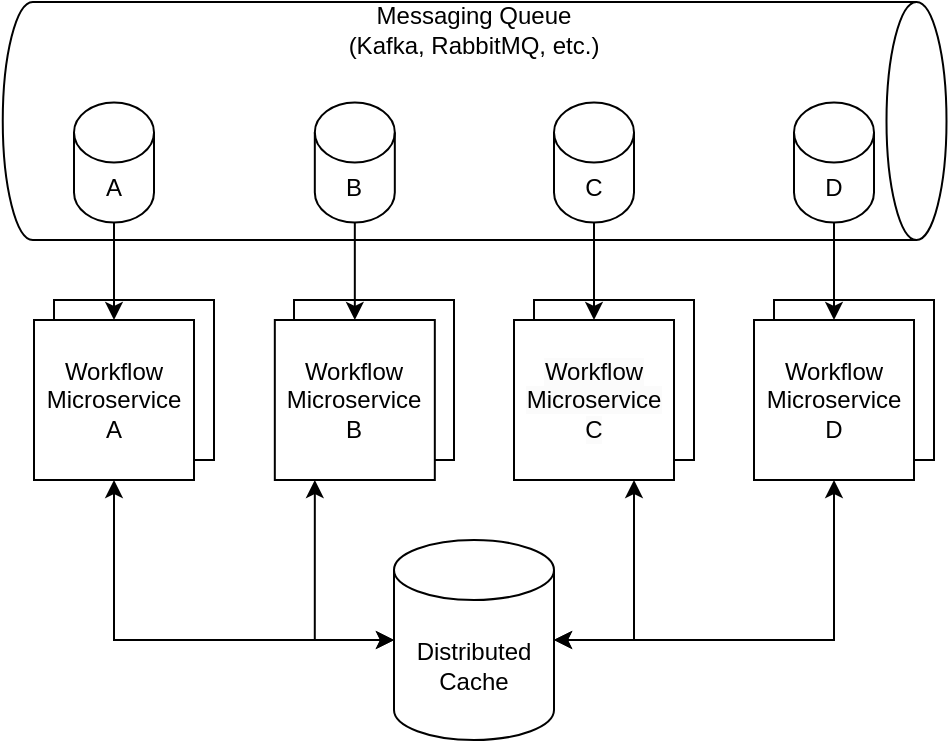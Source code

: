 <mxfile version="21.2.3" type="github">
  <diagram name="Page-1" id="9MRCTACSp8bOsAl_g5AR">
    <mxGraphModel dx="656" dy="384" grid="1" gridSize="10" guides="1" tooltips="1" connect="1" arrows="1" fold="1" page="1" pageScale="1" pageWidth="850" pageHeight="1100" math="0" shadow="0">
      <root>
        <mxCell id="0" />
        <mxCell id="1" parent="0" />
        <mxCell id="iTaHR4kJTf3-Ky_j3Vjb-28" value="" style="whiteSpace=wrap;html=1;aspect=fixed;" vertex="1" parent="1">
          <mxGeometry x="490" y="230" width="80" height="80" as="geometry" />
        </mxCell>
        <mxCell id="iTaHR4kJTf3-Ky_j3Vjb-27" value="" style="whiteSpace=wrap;html=1;aspect=fixed;" vertex="1" parent="1">
          <mxGeometry x="370" y="230" width="80" height="80" as="geometry" />
        </mxCell>
        <mxCell id="iTaHR4kJTf3-Ky_j3Vjb-26" value="" style="whiteSpace=wrap;html=1;aspect=fixed;" vertex="1" parent="1">
          <mxGeometry x="250" y="230" width="80" height="80" as="geometry" />
        </mxCell>
        <mxCell id="iTaHR4kJTf3-Ky_j3Vjb-25" value="" style="whiteSpace=wrap;html=1;aspect=fixed;" vertex="1" parent="1">
          <mxGeometry x="130" y="230" width="80" height="80" as="geometry" />
        </mxCell>
        <mxCell id="iTaHR4kJTf3-Ky_j3Vjb-4" value="Workflow&lt;br&gt;Microservice A" style="whiteSpace=wrap;html=1;aspect=fixed;" vertex="1" parent="1">
          <mxGeometry x="120" y="240" width="80" height="80" as="geometry" />
        </mxCell>
        <mxCell id="iTaHR4kJTf3-Ky_j3Vjb-6" value="Workflow&lt;br&gt;Microservice B" style="whiteSpace=wrap;html=1;aspect=fixed;" vertex="1" parent="1">
          <mxGeometry x="240.41" y="240" width="80" height="80" as="geometry" />
        </mxCell>
        <mxCell id="iTaHR4kJTf3-Ky_j3Vjb-7" value="&lt;span style=&quot;color: rgb(0, 0, 0); font-family: Helvetica; font-size: 12px; font-style: normal; font-variant-ligatures: normal; font-variant-caps: normal; font-weight: 400; letter-spacing: normal; orphans: 2; text-align: center; text-indent: 0px; text-transform: none; widows: 2; word-spacing: 0px; -webkit-text-stroke-width: 0px; background-color: rgb(251, 251, 251); text-decoration-thickness: initial; text-decoration-style: initial; text-decoration-color: initial; float: none; display: inline !important;&quot;&gt;Workflow&lt;br&gt;Microservice C&lt;/span&gt;" style="whiteSpace=wrap;html=1;aspect=fixed;" vertex="1" parent="1">
          <mxGeometry x="360" y="240" width="80" height="80" as="geometry" />
        </mxCell>
        <mxCell id="iTaHR4kJTf3-Ky_j3Vjb-8" value="Workflow&lt;br&gt;Microservice D" style="whiteSpace=wrap;html=1;aspect=fixed;" vertex="1" parent="1">
          <mxGeometry x="480" y="240" width="80" height="80" as="geometry" />
        </mxCell>
        <mxCell id="iTaHR4kJTf3-Ky_j3Vjb-19" value="" style="shape=cylinder3;whiteSpace=wrap;html=1;boundedLbl=1;backgroundOutline=1;size=15;rotation=90;" vertex="1" parent="1">
          <mxGeometry x="280.78" y="-95.46" width="119.07" height="471.87" as="geometry" />
        </mxCell>
        <mxCell id="iTaHR4kJTf3-Ky_j3Vjb-20" value="A" style="shape=cylinder3;whiteSpace=wrap;html=1;boundedLbl=1;backgroundOutline=1;size=15;" vertex="1" parent="1">
          <mxGeometry x="140" y="131.25" width="40" height="60" as="geometry" />
        </mxCell>
        <mxCell id="iTaHR4kJTf3-Ky_j3Vjb-21" value="B" style="shape=cylinder3;whiteSpace=wrap;html=1;boundedLbl=1;backgroundOutline=1;size=15;" vertex="1" parent="1">
          <mxGeometry x="260.41" y="131.25" width="40" height="60" as="geometry" />
        </mxCell>
        <mxCell id="iTaHR4kJTf3-Ky_j3Vjb-22" value="C" style="shape=cylinder3;whiteSpace=wrap;html=1;boundedLbl=1;backgroundOutline=1;size=15;" vertex="1" parent="1">
          <mxGeometry x="380" y="131.25" width="40" height="60" as="geometry" />
        </mxCell>
        <mxCell id="iTaHR4kJTf3-Ky_j3Vjb-23" value="D" style="shape=cylinder3;whiteSpace=wrap;html=1;boundedLbl=1;backgroundOutline=1;size=15;" vertex="1" parent="1">
          <mxGeometry x="500" y="131.25" width="40" height="60" as="geometry" />
        </mxCell>
        <mxCell id="iTaHR4kJTf3-Ky_j3Vjb-29" value="Messaging Queue&lt;br&gt;(Kafka, RabbitMQ, etc.)" style="text;html=1;strokeColor=none;fillColor=none;align=center;verticalAlign=middle;whiteSpace=wrap;rounded=0;" vertex="1" parent="1">
          <mxGeometry x="270.47" y="80" width="139.69" height="30" as="geometry" />
        </mxCell>
        <mxCell id="iTaHR4kJTf3-Ky_j3Vjb-31" value="" style="endArrow=classic;html=1;rounded=0;exitX=0.5;exitY=1;exitDx=0;exitDy=0;exitPerimeter=0;entryX=0.5;entryY=0;entryDx=0;entryDy=0;" edge="1" parent="1" source="iTaHR4kJTf3-Ky_j3Vjb-20" target="iTaHR4kJTf3-Ky_j3Vjb-4">
          <mxGeometry width="50" height="50" relative="1" as="geometry">
            <mxPoint x="370" y="230" as="sourcePoint" />
            <mxPoint x="420" y="180" as="targetPoint" />
          </mxGeometry>
        </mxCell>
        <mxCell id="iTaHR4kJTf3-Ky_j3Vjb-32" value="" style="endArrow=classic;html=1;rounded=0;exitX=0.5;exitY=1;exitDx=0;exitDy=0;exitPerimeter=0;entryX=0.5;entryY=0;entryDx=0;entryDy=0;" edge="1" parent="1" source="iTaHR4kJTf3-Ky_j3Vjb-21" target="iTaHR4kJTf3-Ky_j3Vjb-6">
          <mxGeometry width="50" height="50" relative="1" as="geometry">
            <mxPoint x="280" y="190" as="sourcePoint" />
            <mxPoint x="260" y="220" as="targetPoint" />
          </mxGeometry>
        </mxCell>
        <mxCell id="iTaHR4kJTf3-Ky_j3Vjb-33" value="" style="endArrow=classic;html=1;rounded=0;exitX=0.5;exitY=1;exitDx=0;exitDy=0;exitPerimeter=0;entryX=0.5;entryY=0;entryDx=0;entryDy=0;" edge="1" parent="1" source="iTaHR4kJTf3-Ky_j3Vjb-22" target="iTaHR4kJTf3-Ky_j3Vjb-7">
          <mxGeometry width="50" height="50" relative="1" as="geometry">
            <mxPoint x="440" y="240" as="sourcePoint" />
            <mxPoint x="490" y="190" as="targetPoint" />
          </mxGeometry>
        </mxCell>
        <mxCell id="iTaHR4kJTf3-Ky_j3Vjb-34" value="" style="endArrow=classic;html=1;rounded=0;exitX=0.5;exitY=1;exitDx=0;exitDy=0;exitPerimeter=0;entryX=0.5;entryY=0;entryDx=0;entryDy=0;" edge="1" parent="1" source="iTaHR4kJTf3-Ky_j3Vjb-23" target="iTaHR4kJTf3-Ky_j3Vjb-8">
          <mxGeometry width="50" height="50" relative="1" as="geometry">
            <mxPoint x="440" y="240" as="sourcePoint" />
            <mxPoint x="490" y="190" as="targetPoint" />
          </mxGeometry>
        </mxCell>
        <mxCell id="iTaHR4kJTf3-Ky_j3Vjb-37" value="Distributed&lt;br&gt;Cache" style="shape=cylinder3;whiteSpace=wrap;html=1;boundedLbl=1;backgroundOutline=1;size=15;" vertex="1" parent="1">
          <mxGeometry x="300" y="350" width="80" height="100" as="geometry" />
        </mxCell>
        <mxCell id="iTaHR4kJTf3-Ky_j3Vjb-39" value="" style="endArrow=classic;html=1;rounded=0;edgeStyle=orthogonalEdgeStyle;exitX=0.5;exitY=1;exitDx=0;exitDy=0;entryX=0;entryY=0.5;entryDx=0;entryDy=0;entryPerimeter=0;startArrow=classic;startFill=1;" edge="1" parent="1" source="iTaHR4kJTf3-Ky_j3Vjb-4" target="iTaHR4kJTf3-Ky_j3Vjb-37">
          <mxGeometry width="50" height="50" relative="1" as="geometry">
            <mxPoint x="320" y="450" as="sourcePoint" />
            <mxPoint x="370" y="400" as="targetPoint" />
          </mxGeometry>
        </mxCell>
        <mxCell id="iTaHR4kJTf3-Ky_j3Vjb-40" value="" style="endArrow=classic;html=1;rounded=0;edgeStyle=orthogonalEdgeStyle;exitX=0.25;exitY=1;exitDx=0;exitDy=0;entryX=0;entryY=0.5;entryDx=0;entryDy=0;entryPerimeter=0;startArrow=classic;startFill=1;" edge="1" parent="1" source="iTaHR4kJTf3-Ky_j3Vjb-6" target="iTaHR4kJTf3-Ky_j3Vjb-37">
          <mxGeometry width="50" height="50" relative="1" as="geometry">
            <mxPoint x="170" y="330" as="sourcePoint" />
            <mxPoint x="310" y="410" as="targetPoint" />
          </mxGeometry>
        </mxCell>
        <mxCell id="iTaHR4kJTf3-Ky_j3Vjb-41" value="" style="endArrow=classic;startArrow=classic;html=1;rounded=0;edgeStyle=orthogonalEdgeStyle;entryX=0.75;entryY=1;entryDx=0;entryDy=0;exitX=1;exitY=0.5;exitDx=0;exitDy=0;exitPerimeter=0;" edge="1" parent="1" source="iTaHR4kJTf3-Ky_j3Vjb-37" target="iTaHR4kJTf3-Ky_j3Vjb-7">
          <mxGeometry width="50" height="50" relative="1" as="geometry">
            <mxPoint x="320" y="280" as="sourcePoint" />
            <mxPoint x="370" y="230" as="targetPoint" />
          </mxGeometry>
        </mxCell>
        <mxCell id="iTaHR4kJTf3-Ky_j3Vjb-42" value="" style="endArrow=classic;startArrow=classic;html=1;rounded=0;edgeStyle=orthogonalEdgeStyle;entryX=0.5;entryY=1;entryDx=0;entryDy=0;exitX=1;exitY=0.5;exitDx=0;exitDy=0;exitPerimeter=0;" edge="1" parent="1" source="iTaHR4kJTf3-Ky_j3Vjb-37" target="iTaHR4kJTf3-Ky_j3Vjb-8">
          <mxGeometry width="50" height="50" relative="1" as="geometry">
            <mxPoint x="320" y="280" as="sourcePoint" />
            <mxPoint x="370" y="230" as="targetPoint" />
          </mxGeometry>
        </mxCell>
      </root>
    </mxGraphModel>
  </diagram>
</mxfile>
